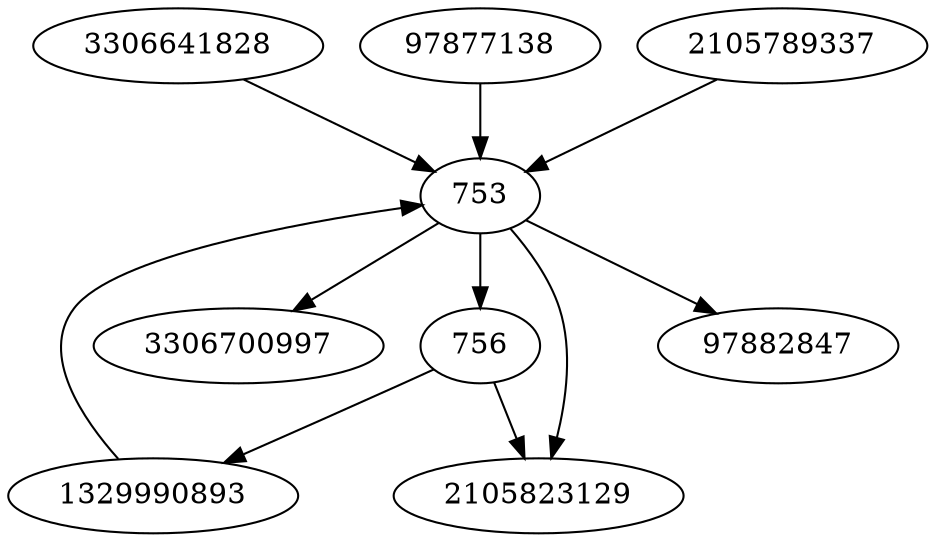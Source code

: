 strict digraph  {
3306641828;
3306700997;
1329990893;
753;
97877138;
756;
2105789337;
2105823129;
97882847;
3306641828 -> 753;
1329990893 -> 753;
753 -> 2105823129;
753 -> 756;
753 -> 97882847;
753 -> 3306700997;
97877138 -> 753;
756 -> 2105823129;
756 -> 1329990893;
2105789337 -> 753;
}
